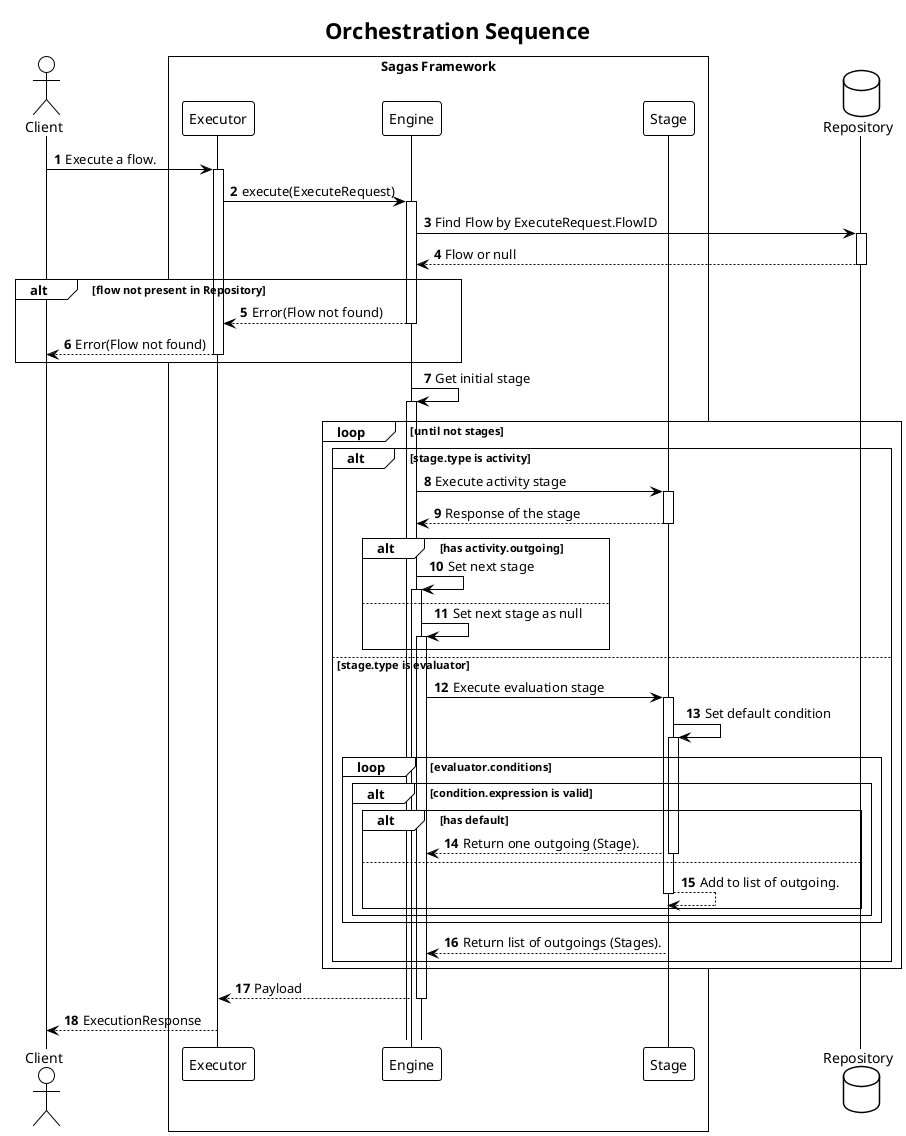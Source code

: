 @startuml usecase
!theme plain
autonumber
autoactivate on

title Orchestration Sequence

actor Client as clnt
box "Sagas Framework"
participant Executor as exec
participant Engine as orch
participant Stage as stage
end box
database Repository as repo

clnt -> exec: Execute a flow.
exec -> orch: execute(ExecuteRequest)
orch -> repo: Find Flow by ExecuteRequest.FlowID
return Flow or null

alt flow not present in Repository
    orch --> exec: Error(Flow not found)
    exec --> clnt: Error(Flow not found)
end

orch -> orch: Get initial stage

loop until not stages
    alt stage.type is activity
        orch -> stage: Execute activity stage
        return Response of the stage
        alt has activity.outgoing
            orch -> orch: Set next stage
        else
           orch -> orch: Set next stage as null
        end
    else stage.type is evaluator
        orch -> stage: Execute evaluation stage
        ' Check is exclusive or inclusive
        stage -> stage: Set default condition
        loop evaluator.conditions
            alt condition.expression is valid
                alt has default
                    stage --> orch: Return one outgoing (Stage).
                else
                    stage --> stage: Add to list of outgoing.
                end
            end
        end
        stage --> orch: Return list of outgoings (Stages).
    end
end

orch --> exec: Payload
exec --> clnt: ExecutionResponse

@enduml
